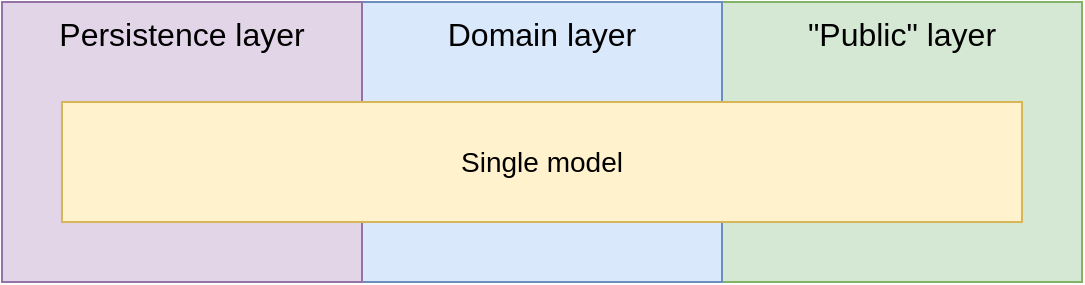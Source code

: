 <mxfile version="12.9.14" type="device"><diagram id="FaN1lmz-170yoWSHFeeI" name="Page-1"><mxGraphModel dx="2062" dy="1112" grid="1" gridSize="10" guides="1" tooltips="1" connect="1" arrows="1" fold="1" page="1" pageScale="1" pageWidth="850" pageHeight="1100" math="0" shadow="0"><root><mxCell id="0"/><mxCell id="1" parent="0"/><mxCell id="G_Arp_kb09eAFo5Y04Pn-14" value="&quot;Public&quot; layer" style="rounded=0;whiteSpace=wrap;html=1;verticalAlign=top;fontSize=16;fillColor=#d5e8d4;strokeColor=#82b366;" vertex="1" parent="1"><mxGeometry x="430" y="200" width="180" height="140" as="geometry"/></mxCell><mxCell id="G_Arp_kb09eAFo5Y04Pn-15" value="Domain layer" style="rounded=0;whiteSpace=wrap;html=1;verticalAlign=top;fontSize=16;fillColor=#dae8fc;strokeColor=#6c8ebf;" vertex="1" parent="1"><mxGeometry x="250" y="200" width="180" height="140" as="geometry"/></mxCell><mxCell id="G_Arp_kb09eAFo5Y04Pn-16" value="Persistence layer" style="rounded=0;whiteSpace=wrap;html=1;verticalAlign=top;fontSize=16;fillColor=#e1d5e7;strokeColor=#9673a6;" vertex="1" parent="1"><mxGeometry x="70" y="200" width="180" height="140" as="geometry"/></mxCell><mxCell id="G_Arp_kb09eAFo5Y04Pn-20" value="Single model" style="rounded=0;whiteSpace=wrap;html=1;fillColor=#fff2cc;strokeColor=#d6b656;fontSize=14;" vertex="1" parent="1"><mxGeometry x="100" y="250" width="480" height="60" as="geometry"/></mxCell></root></mxGraphModel></diagram></mxfile>